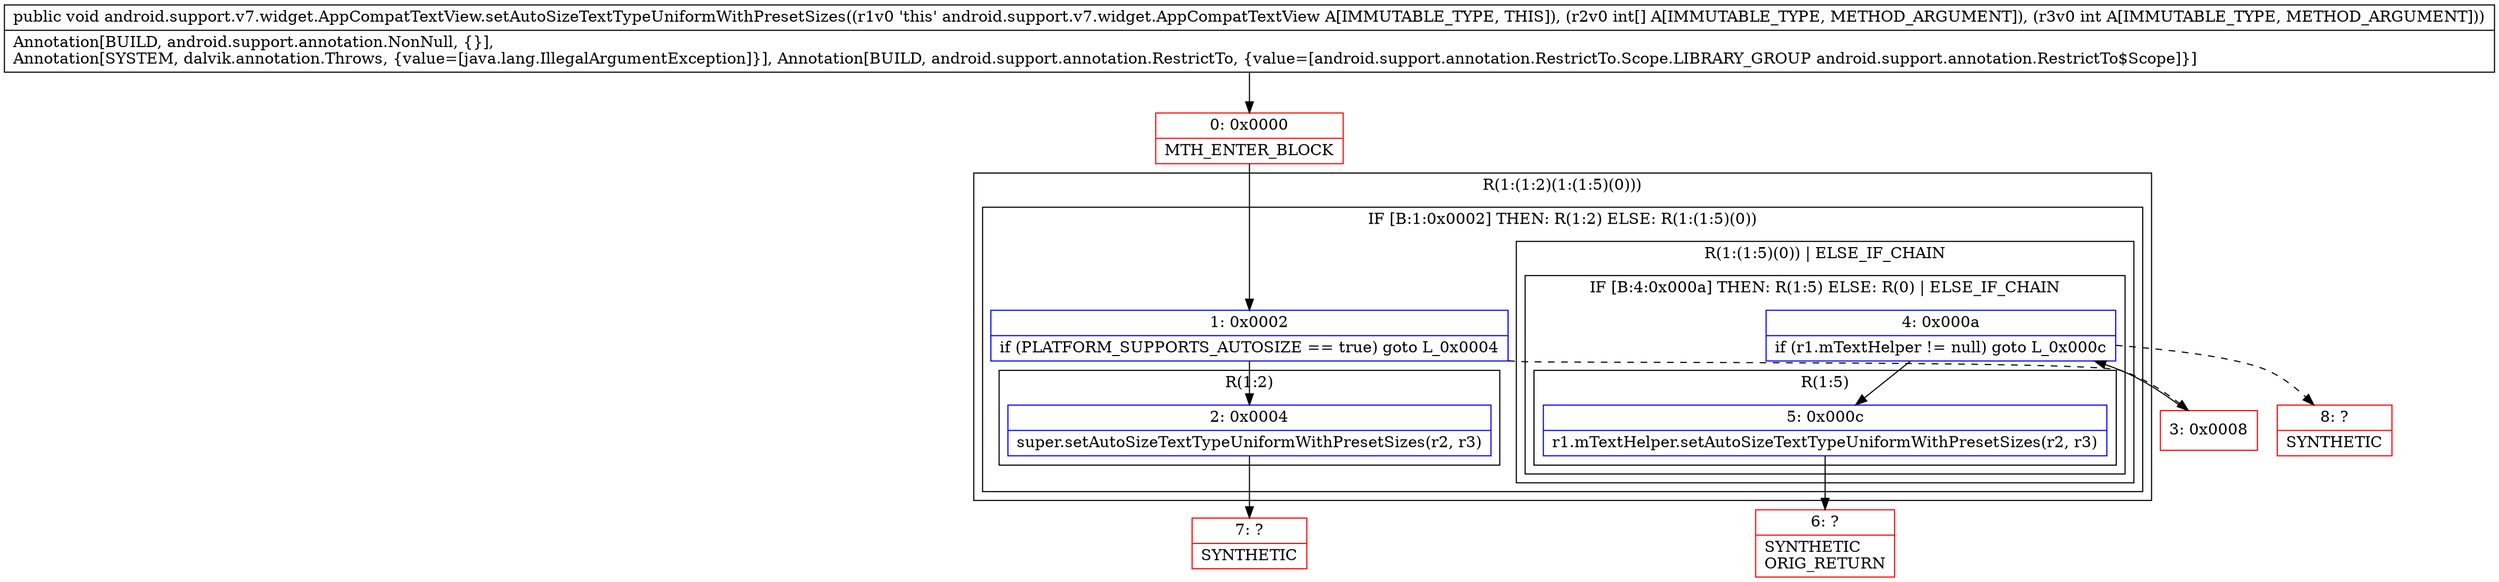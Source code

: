 digraph "CFG forandroid.support.v7.widget.AppCompatTextView.setAutoSizeTextTypeUniformWithPresetSizes([II)V" {
subgraph cluster_Region_2095139564 {
label = "R(1:(1:2)(1:(1:5)(0)))";
node [shape=record,color=blue];
subgraph cluster_IfRegion_1396319379 {
label = "IF [B:1:0x0002] THEN: R(1:2) ELSE: R(1:(1:5)(0))";
node [shape=record,color=blue];
Node_1 [shape=record,label="{1\:\ 0x0002|if (PLATFORM_SUPPORTS_AUTOSIZE == true) goto L_0x0004\l}"];
subgraph cluster_Region_892768516 {
label = "R(1:2)";
node [shape=record,color=blue];
Node_2 [shape=record,label="{2\:\ 0x0004|super.setAutoSizeTextTypeUniformWithPresetSizes(r2, r3)\l}"];
}
subgraph cluster_Region_1510378761 {
label = "R(1:(1:5)(0)) | ELSE_IF_CHAIN\l";
node [shape=record,color=blue];
subgraph cluster_IfRegion_742787727 {
label = "IF [B:4:0x000a] THEN: R(1:5) ELSE: R(0) | ELSE_IF_CHAIN\l";
node [shape=record,color=blue];
Node_4 [shape=record,label="{4\:\ 0x000a|if (r1.mTextHelper != null) goto L_0x000c\l}"];
subgraph cluster_Region_786083112 {
label = "R(1:5)";
node [shape=record,color=blue];
Node_5 [shape=record,label="{5\:\ 0x000c|r1.mTextHelper.setAutoSizeTextTypeUniformWithPresetSizes(r2, r3)\l}"];
}
subgraph cluster_Region_795195206 {
label = "R(0)";
node [shape=record,color=blue];
}
}
}
}
}
Node_0 [shape=record,color=red,label="{0\:\ 0x0000|MTH_ENTER_BLOCK\l}"];
Node_3 [shape=record,color=red,label="{3\:\ 0x0008}"];
Node_6 [shape=record,color=red,label="{6\:\ ?|SYNTHETIC\lORIG_RETURN\l}"];
Node_7 [shape=record,color=red,label="{7\:\ ?|SYNTHETIC\l}"];
Node_8 [shape=record,color=red,label="{8\:\ ?|SYNTHETIC\l}"];
MethodNode[shape=record,label="{public void android.support.v7.widget.AppCompatTextView.setAutoSizeTextTypeUniformWithPresetSizes((r1v0 'this' android.support.v7.widget.AppCompatTextView A[IMMUTABLE_TYPE, THIS]), (r2v0 int[] A[IMMUTABLE_TYPE, METHOD_ARGUMENT]), (r3v0 int A[IMMUTABLE_TYPE, METHOD_ARGUMENT]))  | Annotation[BUILD, android.support.annotation.NonNull, \{\}], \lAnnotation[SYSTEM, dalvik.annotation.Throws, \{value=[java.lang.IllegalArgumentException]\}], Annotation[BUILD, android.support.annotation.RestrictTo, \{value=[android.support.annotation.RestrictTo.Scope.LIBRARY_GROUP android.support.annotation.RestrictTo$Scope]\}]\l}"];
MethodNode -> Node_0;
Node_1 -> Node_2;
Node_1 -> Node_3[style=dashed];
Node_2 -> Node_7;
Node_4 -> Node_5;
Node_4 -> Node_8[style=dashed];
Node_5 -> Node_6;
Node_0 -> Node_1;
Node_3 -> Node_4;
}

